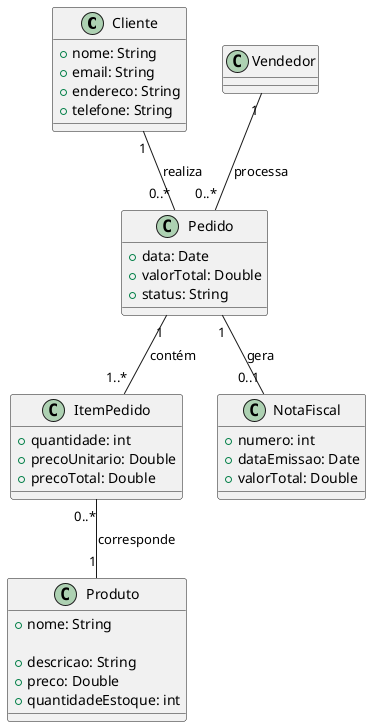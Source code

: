 @startuml modelagem_dominio
class Cliente {
+nome: String
+email: String
+endereco: String
+telefone: String
}
class Produto {
+nome: String

+descricao: String
+preco: Double
+quantidadeEstoque: int
}
class Pedido {
+data: Date
+valorTotal: Double
+status: String
}
class ItemPedido {
+quantidade: int
+precoUnitario: Double
+precoTotal: Double
}
class NotaFiscal {
+numero: int
+dataEmissao: Date
+valorTotal: Double
}
Cliente "1" -- "0..*" Pedido : realiza
Pedido "1" -- "1..*" ItemPedido : contém
ItemPedido "0..*" -- "1" Produto : corresponde
Vendedor "1" -- "0..*" Pedido : processa
Pedido "1" -- "0..1" NotaFiscal : gera
@enduml